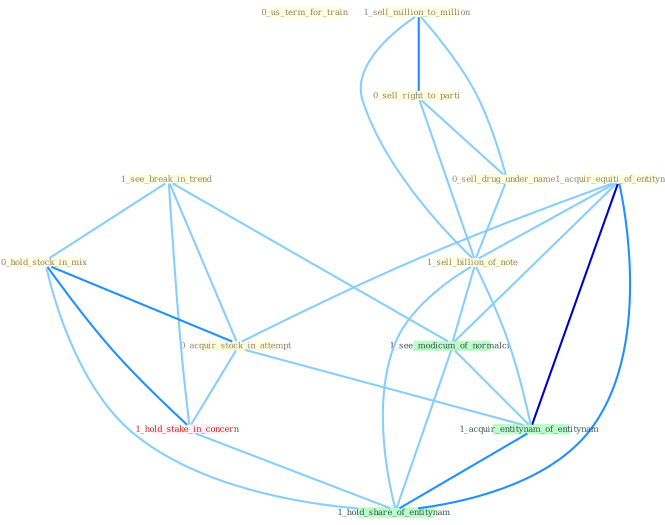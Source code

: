 Graph G{ 
    node
    [shape=polygon,style=filled,width=.5,height=.06,color="#BDFCC9",fixedsize=true,fontsize=4,
    fontcolor="#2f4f4f"];
    {node
    [color="#ffffe0", fontcolor="#8b7d6b"] "0_us_term_for_train " "1_sell_million_to_million " "1_see_break_in_trend " "0_hold_stock_in_mix " "0_sell_right_to_parti " "0_sell_drug_under_name " "1_acquir_equiti_of_entitynam " "0_acquir_stock_in_attempt " "1_sell_billion_of_note "}
{node [color="#fff0f5", fontcolor="#b22222"] "1_hold_stake_in_concern "}
edge [color="#B0E2FF"];

	"1_sell_million_to_million " -- "0_sell_right_to_parti " [w="2", color="#1e90ff" , len=0.8];
	"1_sell_million_to_million " -- "0_sell_drug_under_name " [w="1", color="#87cefa" ];
	"1_sell_million_to_million " -- "1_sell_billion_of_note " [w="1", color="#87cefa" ];
	"1_see_break_in_trend " -- "0_hold_stock_in_mix " [w="1", color="#87cefa" ];
	"1_see_break_in_trend " -- "0_acquir_stock_in_attempt " [w="1", color="#87cefa" ];
	"1_see_break_in_trend " -- "1_hold_stake_in_concern " [w="1", color="#87cefa" ];
	"1_see_break_in_trend " -- "1_see_modicum_of_normalci " [w="1", color="#87cefa" ];
	"0_hold_stock_in_mix " -- "0_acquir_stock_in_attempt " [w="2", color="#1e90ff" , len=0.8];
	"0_hold_stock_in_mix " -- "1_hold_stake_in_concern " [w="2", color="#1e90ff" , len=0.8];
	"0_hold_stock_in_mix " -- "1_hold_share_of_entitynam " [w="1", color="#87cefa" ];
	"0_sell_right_to_parti " -- "0_sell_drug_under_name " [w="1", color="#87cefa" ];
	"0_sell_right_to_parti " -- "1_sell_billion_of_note " [w="1", color="#87cefa" ];
	"0_sell_drug_under_name " -- "1_sell_billion_of_note " [w="1", color="#87cefa" ];
	"1_acquir_equiti_of_entitynam " -- "0_acquir_stock_in_attempt " [w="1", color="#87cefa" ];
	"1_acquir_equiti_of_entitynam " -- "1_sell_billion_of_note " [w="1", color="#87cefa" ];
	"1_acquir_equiti_of_entitynam " -- "1_see_modicum_of_normalci " [w="1", color="#87cefa" ];
	"1_acquir_equiti_of_entitynam " -- "1_acquir_entitynam_of_entitynam " [w="3", color="#0000cd" , len=0.6];
	"1_acquir_equiti_of_entitynam " -- "1_hold_share_of_entitynam " [w="2", color="#1e90ff" , len=0.8];
	"0_acquir_stock_in_attempt " -- "1_hold_stake_in_concern " [w="1", color="#87cefa" ];
	"0_acquir_stock_in_attempt " -- "1_acquir_entitynam_of_entitynam " [w="1", color="#87cefa" ];
	"1_sell_billion_of_note " -- "1_see_modicum_of_normalci " [w="1", color="#87cefa" ];
	"1_sell_billion_of_note " -- "1_acquir_entitynam_of_entitynam " [w="1", color="#87cefa" ];
	"1_sell_billion_of_note " -- "1_hold_share_of_entitynam " [w="1", color="#87cefa" ];
	"1_hold_stake_in_concern " -- "1_hold_share_of_entitynam " [w="1", color="#87cefa" ];
	"1_see_modicum_of_normalci " -- "1_acquir_entitynam_of_entitynam " [w="1", color="#87cefa" ];
	"1_see_modicum_of_normalci " -- "1_hold_share_of_entitynam " [w="1", color="#87cefa" ];
	"1_acquir_entitynam_of_entitynam " -- "1_hold_share_of_entitynam " [w="2", color="#1e90ff" , len=0.8];
}